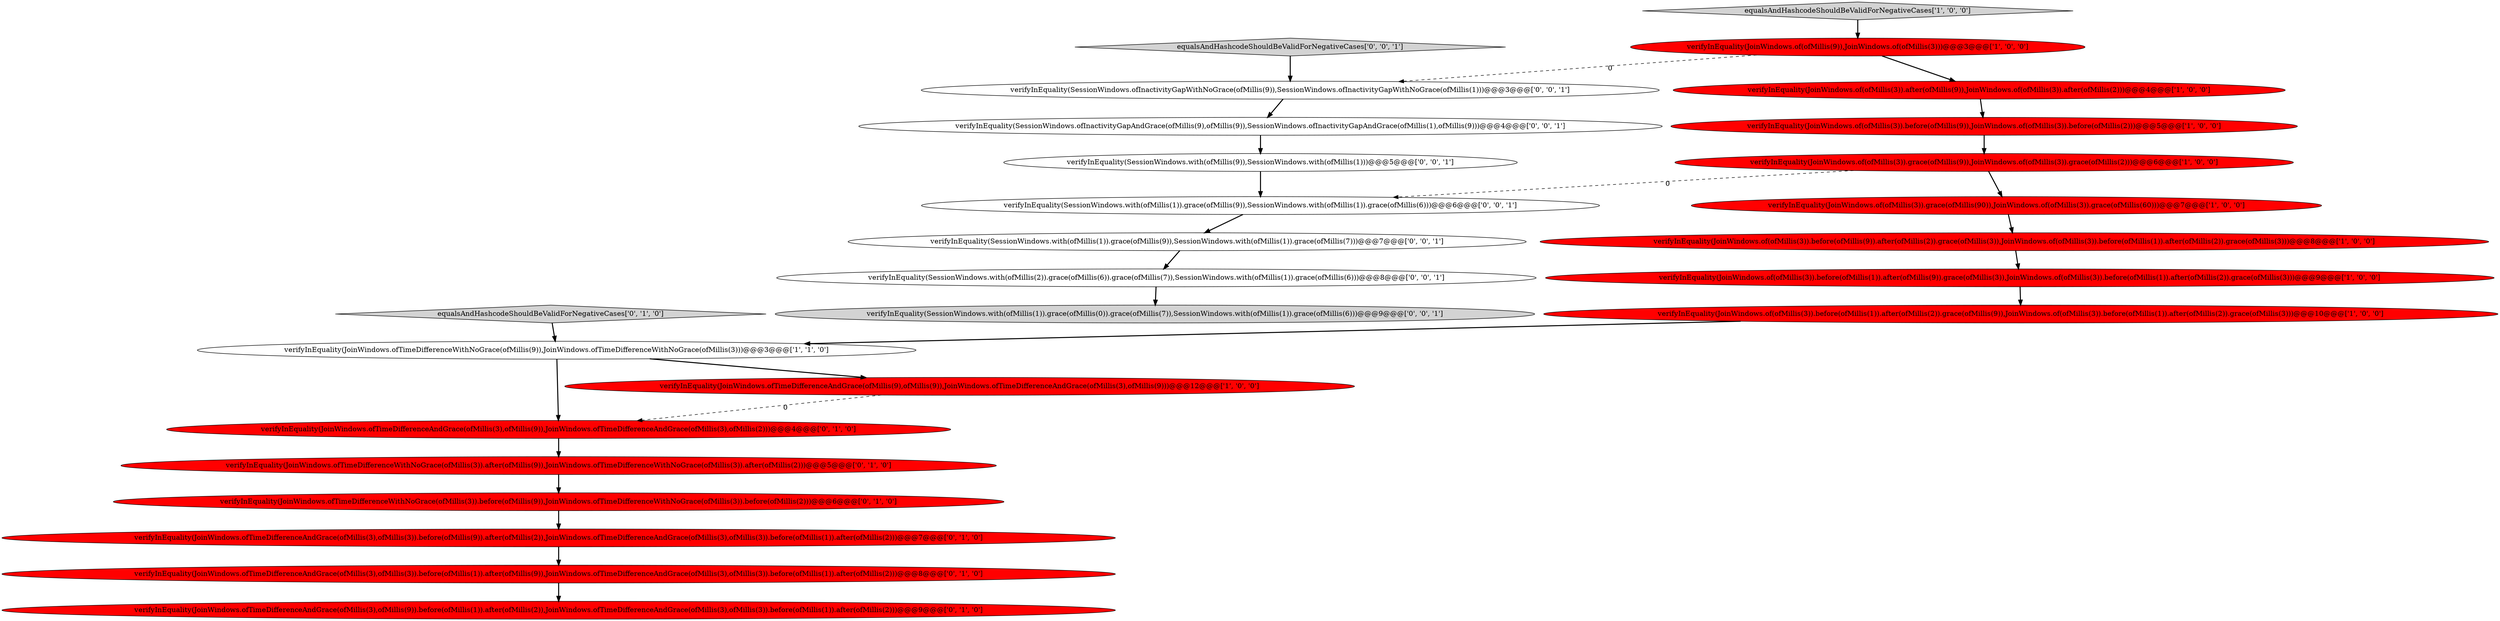 digraph {
18 [style = filled, label = "verifyInEquality(SessionWindows.with(ofMillis(1)).grace(ofMillis(9)),SessionWindows.with(ofMillis(1)).grace(ofMillis(6)))@@@6@@@['0', '0', '1']", fillcolor = white, shape = ellipse image = "AAA0AAABBB3BBB"];
13 [style = filled, label = "verifyInEquality(JoinWindows.ofTimeDifferenceAndGrace(ofMillis(3),ofMillis(9)),JoinWindows.ofTimeDifferenceAndGrace(ofMillis(3),ofMillis(2)))@@@4@@@['0', '1', '0']", fillcolor = red, shape = ellipse image = "AAA1AAABBB2BBB"];
5 [style = filled, label = "equalsAndHashcodeShouldBeValidForNegativeCases['1', '0', '0']", fillcolor = lightgray, shape = diamond image = "AAA0AAABBB1BBB"];
22 [style = filled, label = "verifyInEquality(SessionWindows.ofInactivityGapWithNoGrace(ofMillis(9)),SessionWindows.ofInactivityGapWithNoGrace(ofMillis(1)))@@@3@@@['0', '0', '1']", fillcolor = white, shape = ellipse image = "AAA0AAABBB3BBB"];
6 [style = filled, label = "verifyInEquality(JoinWindows.ofTimeDifferenceAndGrace(ofMillis(9),ofMillis(9)),JoinWindows.ofTimeDifferenceAndGrace(ofMillis(3),ofMillis(9)))@@@12@@@['1', '0', '0']", fillcolor = red, shape = ellipse image = "AAA1AAABBB1BBB"];
11 [style = filled, label = "verifyInEquality(JoinWindows.ofTimeDifferenceAndGrace(ofMillis(3),ofMillis(3)).before(ofMillis(1)).after(ofMillis(9)),JoinWindows.ofTimeDifferenceAndGrace(ofMillis(3),ofMillis(3)).before(ofMillis(1)).after(ofMillis(2)))@@@8@@@['0', '1', '0']", fillcolor = red, shape = ellipse image = "AAA1AAABBB2BBB"];
2 [style = filled, label = "verifyInEquality(JoinWindows.of(ofMillis(3)).grace(ofMillis(90)),JoinWindows.of(ofMillis(3)).grace(ofMillis(60)))@@@7@@@['1', '0', '0']", fillcolor = red, shape = ellipse image = "AAA1AAABBB1BBB"];
7 [style = filled, label = "verifyInEquality(JoinWindows.of(ofMillis(3)).before(ofMillis(9)),JoinWindows.of(ofMillis(3)).before(ofMillis(2)))@@@5@@@['1', '0', '0']", fillcolor = red, shape = ellipse image = "AAA1AAABBB1BBB"];
1 [style = filled, label = "verifyInEquality(JoinWindows.of(ofMillis(3)).before(ofMillis(1)).after(ofMillis(2)).grace(ofMillis(9)),JoinWindows.of(ofMillis(3)).before(ofMillis(1)).after(ofMillis(2)).grace(ofMillis(3)))@@@10@@@['1', '0', '0']", fillcolor = red, shape = ellipse image = "AAA1AAABBB1BBB"];
15 [style = filled, label = "equalsAndHashcodeShouldBeValidForNegativeCases['0', '1', '0']", fillcolor = lightgray, shape = diamond image = "AAA0AAABBB2BBB"];
0 [style = filled, label = "verifyInEquality(JoinWindows.of(ofMillis(3)).before(ofMillis(1)).after(ofMillis(9)).grace(ofMillis(3)),JoinWindows.of(ofMillis(3)).before(ofMillis(1)).after(ofMillis(2)).grace(ofMillis(3)))@@@9@@@['1', '0', '0']", fillcolor = red, shape = ellipse image = "AAA1AAABBB1BBB"];
20 [style = filled, label = "verifyInEquality(SessionWindows.with(ofMillis(1)).grace(ofMillis(0)).grace(ofMillis(7)),SessionWindows.with(ofMillis(1)).grace(ofMillis(6)))@@@9@@@['0', '0', '1']", fillcolor = lightgray, shape = ellipse image = "AAA0AAABBB3BBB"];
19 [style = filled, label = "verifyInEquality(SessionWindows.with(ofMillis(2)).grace(ofMillis(6)).grace(ofMillis(7)),SessionWindows.with(ofMillis(1)).grace(ofMillis(6)))@@@8@@@['0', '0', '1']", fillcolor = white, shape = ellipse image = "AAA0AAABBB3BBB"];
3 [style = filled, label = "verifyInEquality(JoinWindows.of(ofMillis(3)).grace(ofMillis(9)),JoinWindows.of(ofMillis(3)).grace(ofMillis(2)))@@@6@@@['1', '0', '0']", fillcolor = red, shape = ellipse image = "AAA1AAABBB1BBB"];
21 [style = filled, label = "verifyInEquality(SessionWindows.ofInactivityGapAndGrace(ofMillis(9),ofMillis(9)),SessionWindows.ofInactivityGapAndGrace(ofMillis(1),ofMillis(9)))@@@4@@@['0', '0', '1']", fillcolor = white, shape = ellipse image = "AAA0AAABBB3BBB"];
25 [style = filled, label = "verifyInEquality(SessionWindows.with(ofMillis(9)),SessionWindows.with(ofMillis(1)))@@@5@@@['0', '0', '1']", fillcolor = white, shape = ellipse image = "AAA0AAABBB3BBB"];
8 [style = filled, label = "verifyInEquality(JoinWindows.of(ofMillis(9)),JoinWindows.of(ofMillis(3)))@@@3@@@['1', '0', '0']", fillcolor = red, shape = ellipse image = "AAA1AAABBB1BBB"];
10 [style = filled, label = "verifyInEquality(JoinWindows.of(ofMillis(3)).before(ofMillis(9)).after(ofMillis(2)).grace(ofMillis(3)),JoinWindows.of(ofMillis(3)).before(ofMillis(1)).after(ofMillis(2)).grace(ofMillis(3)))@@@8@@@['1', '0', '0']", fillcolor = red, shape = ellipse image = "AAA1AAABBB1BBB"];
9 [style = filled, label = "verifyInEquality(JoinWindows.of(ofMillis(3)).after(ofMillis(9)),JoinWindows.of(ofMillis(3)).after(ofMillis(2)))@@@4@@@['1', '0', '0']", fillcolor = red, shape = ellipse image = "AAA1AAABBB1BBB"];
24 [style = filled, label = "verifyInEquality(SessionWindows.with(ofMillis(1)).grace(ofMillis(9)),SessionWindows.with(ofMillis(1)).grace(ofMillis(7)))@@@7@@@['0', '0', '1']", fillcolor = white, shape = ellipse image = "AAA0AAABBB3BBB"];
4 [style = filled, label = "verifyInEquality(JoinWindows.ofTimeDifferenceWithNoGrace(ofMillis(9)),JoinWindows.ofTimeDifferenceWithNoGrace(ofMillis(3)))@@@3@@@['1', '1', '0']", fillcolor = white, shape = ellipse image = "AAA0AAABBB1BBB"];
23 [style = filled, label = "equalsAndHashcodeShouldBeValidForNegativeCases['0', '0', '1']", fillcolor = lightgray, shape = diamond image = "AAA0AAABBB3BBB"];
16 [style = filled, label = "verifyInEquality(JoinWindows.ofTimeDifferenceWithNoGrace(ofMillis(3)).before(ofMillis(9)),JoinWindows.ofTimeDifferenceWithNoGrace(ofMillis(3)).before(ofMillis(2)))@@@6@@@['0', '1', '0']", fillcolor = red, shape = ellipse image = "AAA1AAABBB2BBB"];
14 [style = filled, label = "verifyInEquality(JoinWindows.ofTimeDifferenceAndGrace(ofMillis(3),ofMillis(3)).before(ofMillis(9)).after(ofMillis(2)),JoinWindows.ofTimeDifferenceAndGrace(ofMillis(3),ofMillis(3)).before(ofMillis(1)).after(ofMillis(2)))@@@7@@@['0', '1', '0']", fillcolor = red, shape = ellipse image = "AAA1AAABBB2BBB"];
17 [style = filled, label = "verifyInEquality(JoinWindows.ofTimeDifferenceWithNoGrace(ofMillis(3)).after(ofMillis(9)),JoinWindows.ofTimeDifferenceWithNoGrace(ofMillis(3)).after(ofMillis(2)))@@@5@@@['0', '1', '0']", fillcolor = red, shape = ellipse image = "AAA1AAABBB2BBB"];
12 [style = filled, label = "verifyInEquality(JoinWindows.ofTimeDifferenceAndGrace(ofMillis(3),ofMillis(9)).before(ofMillis(1)).after(ofMillis(2)),JoinWindows.ofTimeDifferenceAndGrace(ofMillis(3),ofMillis(3)).before(ofMillis(1)).after(ofMillis(2)))@@@9@@@['0', '1', '0']", fillcolor = red, shape = ellipse image = "AAA1AAABBB2BBB"];
5->8 [style = bold, label=""];
1->4 [style = bold, label=""];
18->24 [style = bold, label=""];
24->19 [style = bold, label=""];
4->6 [style = bold, label=""];
19->20 [style = bold, label=""];
3->18 [style = dashed, label="0"];
4->13 [style = bold, label=""];
25->18 [style = bold, label=""];
22->21 [style = bold, label=""];
11->12 [style = bold, label=""];
21->25 [style = bold, label=""];
9->7 [style = bold, label=""];
2->10 [style = bold, label=""];
7->3 [style = bold, label=""];
8->22 [style = dashed, label="0"];
13->17 [style = bold, label=""];
23->22 [style = bold, label=""];
6->13 [style = dashed, label="0"];
3->2 [style = bold, label=""];
0->1 [style = bold, label=""];
10->0 [style = bold, label=""];
15->4 [style = bold, label=""];
8->9 [style = bold, label=""];
16->14 [style = bold, label=""];
14->11 [style = bold, label=""];
17->16 [style = bold, label=""];
}
